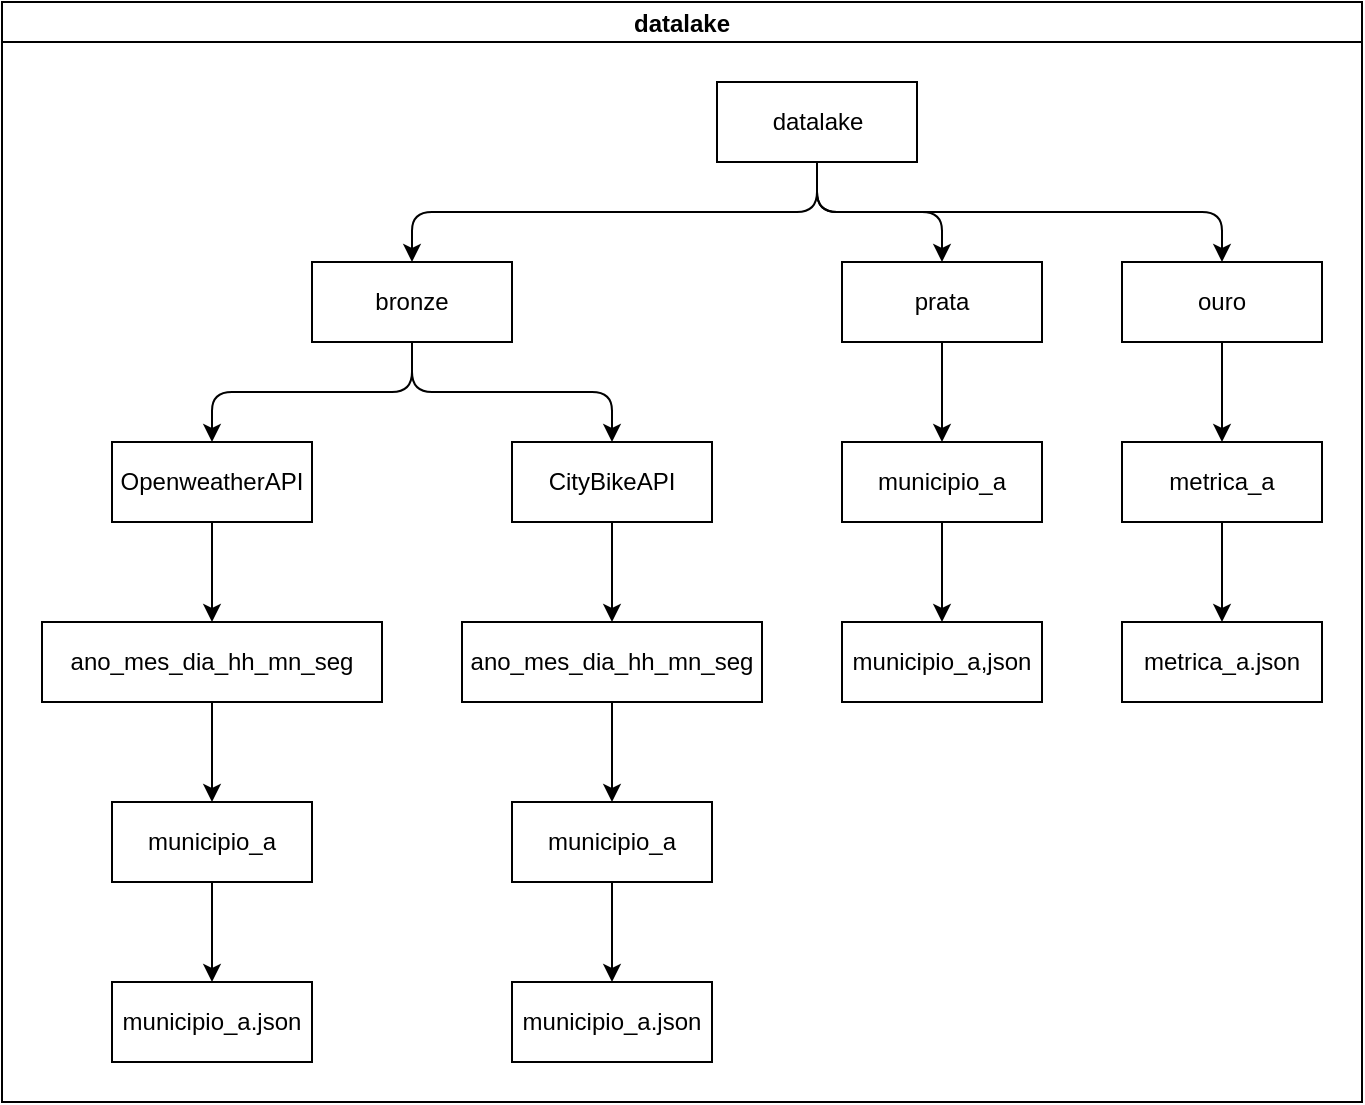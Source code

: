 <mxfile version="26.1.1">
  <diagram name="Page-1" id="74e2e168-ea6b-b213-b513-2b3c1d86103e">
    <mxGraphModel dx="1358" dy="747" grid="1" gridSize="10" guides="1" tooltips="1" connect="1" arrows="1" fold="1" page="1" pageScale="1" pageWidth="1100" pageHeight="850" background="none" math="0" shadow="0">
      <root>
        <mxCell id="0" />
        <mxCell id="1" parent="0" />
        <mxCell id="XHmyJSuJzbUlMx3Xa3CU-1" value="datalake" style="swimlane;startSize=20;horizontal=1;childLayout=treeLayout;horizontalTree=0;sortEdges=1;resizable=0;containerType=tree;fontSize=12;" parent="1" vertex="1">
          <mxGeometry x="210" y="50" width="680" height="550" as="geometry" />
        </mxCell>
        <mxCell id="XHmyJSuJzbUlMx3Xa3CU-2" value="datalake" style="whiteSpace=wrap;html=1;" parent="XHmyJSuJzbUlMx3Xa3CU-1" vertex="1">
          <mxGeometry x="357.5" y="40" width="100" height="40" as="geometry" />
        </mxCell>
        <mxCell id="XHmyJSuJzbUlMx3Xa3CU-3" value="bronze" style="whiteSpace=wrap;html=1;" parent="XHmyJSuJzbUlMx3Xa3CU-1" vertex="1">
          <mxGeometry x="155" y="130" width="100" height="40" as="geometry" />
        </mxCell>
        <mxCell id="XHmyJSuJzbUlMx3Xa3CU-4" value="" style="edgeStyle=elbowEdgeStyle;elbow=vertical;html=1;rounded=1;curved=0;sourcePerimeterSpacing=0;targetPerimeterSpacing=0;startSize=6;endSize=6;" parent="XHmyJSuJzbUlMx3Xa3CU-1" source="XHmyJSuJzbUlMx3Xa3CU-2" target="XHmyJSuJzbUlMx3Xa3CU-3" edge="1">
          <mxGeometry relative="1" as="geometry" />
        </mxCell>
        <mxCell id="XHmyJSuJzbUlMx3Xa3CU-5" value="prata" style="whiteSpace=wrap;html=1;" parent="XHmyJSuJzbUlMx3Xa3CU-1" vertex="1">
          <mxGeometry x="420" y="130" width="100" height="40" as="geometry" />
        </mxCell>
        <mxCell id="XHmyJSuJzbUlMx3Xa3CU-6" value="" style="edgeStyle=elbowEdgeStyle;elbow=vertical;html=1;rounded=1;curved=0;sourcePerimeterSpacing=0;targetPerimeterSpacing=0;startSize=6;endSize=6;" parent="XHmyJSuJzbUlMx3Xa3CU-1" source="XHmyJSuJzbUlMx3Xa3CU-2" target="XHmyJSuJzbUlMx3Xa3CU-5" edge="1">
          <mxGeometry relative="1" as="geometry" />
        </mxCell>
        <mxCell id="XHmyJSuJzbUlMx3Xa3CU-7" value="" style="edgeStyle=elbowEdgeStyle;elbow=vertical;html=1;rounded=1;curved=0;sourcePerimeterSpacing=0;targetPerimeterSpacing=0;startSize=6;endSize=6;" parent="XHmyJSuJzbUlMx3Xa3CU-1" source="XHmyJSuJzbUlMx3Xa3CU-2" target="XHmyJSuJzbUlMx3Xa3CU-8" edge="1">
          <mxGeometry relative="1" as="geometry">
            <mxPoint x="-5764.192" y="110" as="sourcePoint" />
          </mxGeometry>
        </mxCell>
        <mxCell id="XHmyJSuJzbUlMx3Xa3CU-8" value="ouro" style="whiteSpace=wrap;html=1;" parent="XHmyJSuJzbUlMx3Xa3CU-1" vertex="1">
          <mxGeometry x="560" y="130" width="100" height="40" as="geometry" />
        </mxCell>
        <mxCell id="XHmyJSuJzbUlMx3Xa3CU-9" value="" style="edgeStyle=elbowEdgeStyle;elbow=vertical;html=1;rounded=1;curved=0;sourcePerimeterSpacing=0;targetPerimeterSpacing=0;startSize=6;endSize=6;" parent="XHmyJSuJzbUlMx3Xa3CU-1" source="XHmyJSuJzbUlMx3Xa3CU-3" target="XHmyJSuJzbUlMx3Xa3CU-10" edge="1">
          <mxGeometry relative="1" as="geometry">
            <mxPoint x="-5694.192" y="120" as="sourcePoint" />
          </mxGeometry>
        </mxCell>
        <mxCell id="XHmyJSuJzbUlMx3Xa3CU-10" value="OpenweatherAPI" style="whiteSpace=wrap;html=1;" parent="XHmyJSuJzbUlMx3Xa3CU-1" vertex="1">
          <mxGeometry x="55" y="220" width="100" height="40" as="geometry" />
        </mxCell>
        <mxCell id="XHmyJSuJzbUlMx3Xa3CU-11" value="" style="edgeStyle=elbowEdgeStyle;elbow=vertical;html=1;rounded=1;curved=0;sourcePerimeterSpacing=0;targetPerimeterSpacing=0;startSize=6;endSize=6;" parent="XHmyJSuJzbUlMx3Xa3CU-1" source="XHmyJSuJzbUlMx3Xa3CU-3" target="XHmyJSuJzbUlMx3Xa3CU-12" edge="1">
          <mxGeometry relative="1" as="geometry">
            <mxPoint x="-5834.192" y="210" as="sourcePoint" />
          </mxGeometry>
        </mxCell>
        <mxCell id="XHmyJSuJzbUlMx3Xa3CU-12" value="CityBikeAPI" style="whiteSpace=wrap;html=1;" parent="XHmyJSuJzbUlMx3Xa3CU-1" vertex="1">
          <mxGeometry x="255" y="220" width="100" height="40" as="geometry" />
        </mxCell>
        <mxCell id="XHmyJSuJzbUlMx3Xa3CU-13" value="" style="edgeStyle=elbowEdgeStyle;elbow=vertical;html=1;rounded=1;curved=0;sourcePerimeterSpacing=0;targetPerimeterSpacing=0;startSize=6;endSize=6;" parent="XHmyJSuJzbUlMx3Xa3CU-1" source="XHmyJSuJzbUlMx3Xa3CU-10" target="XHmyJSuJzbUlMx3Xa3CU-14" edge="1">
          <mxGeometry relative="1" as="geometry">
            <mxPoint x="-5672.192" y="220" as="sourcePoint" />
          </mxGeometry>
        </mxCell>
        <mxCell id="XHmyJSuJzbUlMx3Xa3CU-14" value="ano_mes_dia_hh_mn_seg" style="whiteSpace=wrap;html=1;" parent="XHmyJSuJzbUlMx3Xa3CU-1" vertex="1">
          <mxGeometry x="20" y="310" width="170" height="40" as="geometry" />
        </mxCell>
        <mxCell id="XHmyJSuJzbUlMx3Xa3CU-15" value="" style="edgeStyle=elbowEdgeStyle;elbow=vertical;html=1;rounded=1;curved=0;sourcePerimeterSpacing=0;targetPerimeterSpacing=0;startSize=6;endSize=6;" parent="XHmyJSuJzbUlMx3Xa3CU-1" source="XHmyJSuJzbUlMx3Xa3CU-12" target="XHmyJSuJzbUlMx3Xa3CU-16" edge="1">
          <mxGeometry relative="1" as="geometry">
            <mxPoint x="-5672.192" y="220" as="sourcePoint" />
          </mxGeometry>
        </mxCell>
        <mxCell id="XHmyJSuJzbUlMx3Xa3CU-16" value="ano_mes_dia_hh_mn_seg" style="whiteSpace=wrap;html=1;" parent="XHmyJSuJzbUlMx3Xa3CU-1" vertex="1">
          <mxGeometry x="230" y="310" width="150" height="40" as="geometry" />
        </mxCell>
        <mxCell id="XHmyJSuJzbUlMx3Xa3CU-17" value="" style="edgeStyle=elbowEdgeStyle;elbow=vertical;html=1;rounded=1;curved=0;sourcePerimeterSpacing=0;targetPerimeterSpacing=0;startSize=6;endSize=6;" parent="XHmyJSuJzbUlMx3Xa3CU-1" source="XHmyJSuJzbUlMx3Xa3CU-14" target="XHmyJSuJzbUlMx3Xa3CU-18" edge="1">
          <mxGeometry relative="1" as="geometry">
            <mxPoint x="-5483.692" y="310" as="sourcePoint" />
          </mxGeometry>
        </mxCell>
        <mxCell id="XHmyJSuJzbUlMx3Xa3CU-18" value="municipio_a" style="whiteSpace=wrap;html=1;" parent="XHmyJSuJzbUlMx3Xa3CU-1" vertex="1">
          <mxGeometry x="55" y="400" width="100" height="40" as="geometry" />
        </mxCell>
        <mxCell id="XHmyJSuJzbUlMx3Xa3CU-19" value="" style="edgeStyle=elbowEdgeStyle;elbow=vertical;html=1;rounded=1;curved=0;sourcePerimeterSpacing=0;targetPerimeterSpacing=0;startSize=6;endSize=6;" parent="XHmyJSuJzbUlMx3Xa3CU-1" source="XHmyJSuJzbUlMx3Xa3CU-18" target="XHmyJSuJzbUlMx3Xa3CU-20" edge="1">
          <mxGeometry relative="1" as="geometry">
            <mxPoint x="-4937.992" y="400" as="sourcePoint" />
          </mxGeometry>
        </mxCell>
        <mxCell id="XHmyJSuJzbUlMx3Xa3CU-20" value="municipio_a.json" style="whiteSpace=wrap;html=1;" parent="XHmyJSuJzbUlMx3Xa3CU-1" vertex="1">
          <mxGeometry x="55" y="490" width="100" height="40" as="geometry" />
        </mxCell>
        <mxCell id="XHmyJSuJzbUlMx3Xa3CU-21" value="" style="edgeStyle=elbowEdgeStyle;elbow=vertical;html=1;rounded=1;curved=0;sourcePerimeterSpacing=0;targetPerimeterSpacing=0;startSize=6;endSize=6;" parent="XHmyJSuJzbUlMx3Xa3CU-1" source="XHmyJSuJzbUlMx3Xa3CU-16" target="XHmyJSuJzbUlMx3Xa3CU-22" edge="1">
          <mxGeometry relative="1" as="geometry">
            <mxPoint x="-4231.292" y="310" as="sourcePoint" />
          </mxGeometry>
        </mxCell>
        <mxCell id="XHmyJSuJzbUlMx3Xa3CU-22" value="municipio_a" style="whiteSpace=wrap;html=1;" parent="XHmyJSuJzbUlMx3Xa3CU-1" vertex="1">
          <mxGeometry x="255" y="400" width="100" height="40" as="geometry" />
        </mxCell>
        <mxCell id="XHmyJSuJzbUlMx3Xa3CU-23" value="" style="edgeStyle=elbowEdgeStyle;elbow=vertical;html=1;rounded=1;curved=0;sourcePerimeterSpacing=0;targetPerimeterSpacing=0;startSize=6;endSize=6;" parent="XHmyJSuJzbUlMx3Xa3CU-1" source="XHmyJSuJzbUlMx3Xa3CU-22" target="XHmyJSuJzbUlMx3Xa3CU-24" edge="1">
          <mxGeometry relative="1" as="geometry">
            <mxPoint x="-3685.592" y="400" as="sourcePoint" />
          </mxGeometry>
        </mxCell>
        <mxCell id="XHmyJSuJzbUlMx3Xa3CU-24" value="municipio_a.json" style="whiteSpace=wrap;html=1;" parent="XHmyJSuJzbUlMx3Xa3CU-1" vertex="1">
          <mxGeometry x="255" y="490" width="100" height="40" as="geometry" />
        </mxCell>
        <mxCell id="XHmyJSuJzbUlMx3Xa3CU-26" value="" style="edgeStyle=elbowEdgeStyle;elbow=vertical;html=1;rounded=1;curved=0;sourcePerimeterSpacing=0;targetPerimeterSpacing=0;startSize=6;endSize=6;" parent="XHmyJSuJzbUlMx3Xa3CU-1" source="XHmyJSuJzbUlMx3Xa3CU-5" target="XHmyJSuJzbUlMx3Xa3CU-27" edge="1">
          <mxGeometry relative="1" as="geometry">
            <mxPoint x="-3013.043" y="120" as="sourcePoint" />
          </mxGeometry>
        </mxCell>
        <mxCell id="XHmyJSuJzbUlMx3Xa3CU-27" value="municipio_a" style="whiteSpace=wrap;html=1;" parent="XHmyJSuJzbUlMx3Xa3CU-1" vertex="1">
          <mxGeometry x="420" y="220" width="100" height="40" as="geometry" />
        </mxCell>
        <mxCell id="XHmyJSuJzbUlMx3Xa3CU-28" value="" style="edgeStyle=elbowEdgeStyle;elbow=vertical;html=1;rounded=1;curved=0;sourcePerimeterSpacing=0;targetPerimeterSpacing=0;startSize=6;endSize=6;" parent="XHmyJSuJzbUlMx3Xa3CU-1" source="XHmyJSuJzbUlMx3Xa3CU-27" target="XHmyJSuJzbUlMx3Xa3CU-29" edge="1">
          <mxGeometry relative="1" as="geometry">
            <mxPoint x="-2410.318" y="210" as="sourcePoint" />
          </mxGeometry>
        </mxCell>
        <mxCell id="XHmyJSuJzbUlMx3Xa3CU-29" value="municipio_a,json" style="whiteSpace=wrap;html=1;" parent="XHmyJSuJzbUlMx3Xa3CU-1" vertex="1">
          <mxGeometry x="420" y="310" width="100" height="40" as="geometry" />
        </mxCell>
        <mxCell id="XHmyJSuJzbUlMx3Xa3CU-30" value="" style="edgeStyle=elbowEdgeStyle;elbow=vertical;html=1;rounded=1;curved=0;sourcePerimeterSpacing=0;targetPerimeterSpacing=0;startSize=6;endSize=6;" parent="XHmyJSuJzbUlMx3Xa3CU-1" source="XHmyJSuJzbUlMx3Xa3CU-8" target="XHmyJSuJzbUlMx3Xa3CU-31" edge="1">
          <mxGeometry relative="1" as="geometry">
            <mxPoint x="-1388.693" y="120" as="sourcePoint" />
          </mxGeometry>
        </mxCell>
        <mxCell id="XHmyJSuJzbUlMx3Xa3CU-31" value="metrica_a" style="whiteSpace=wrap;html=1;" parent="XHmyJSuJzbUlMx3Xa3CU-1" vertex="1">
          <mxGeometry x="560" y="220" width="100" height="40" as="geometry" />
        </mxCell>
        <mxCell id="XHmyJSuJzbUlMx3Xa3CU-32" value="" style="edgeStyle=elbowEdgeStyle;elbow=vertical;html=1;rounded=1;curved=0;sourcePerimeterSpacing=0;targetPerimeterSpacing=0;startSize=6;endSize=6;" parent="XHmyJSuJzbUlMx3Xa3CU-1" source="XHmyJSuJzbUlMx3Xa3CU-31" target="XHmyJSuJzbUlMx3Xa3CU-33" edge="1">
          <mxGeometry relative="1" as="geometry">
            <mxPoint x="-645.942" y="210" as="sourcePoint" />
          </mxGeometry>
        </mxCell>
        <mxCell id="XHmyJSuJzbUlMx3Xa3CU-33" value="metrica_a.json" style="whiteSpace=wrap;html=1;" parent="XHmyJSuJzbUlMx3Xa3CU-1" vertex="1">
          <mxGeometry x="560" y="310" width="100" height="40" as="geometry" />
        </mxCell>
      </root>
    </mxGraphModel>
  </diagram>
</mxfile>
